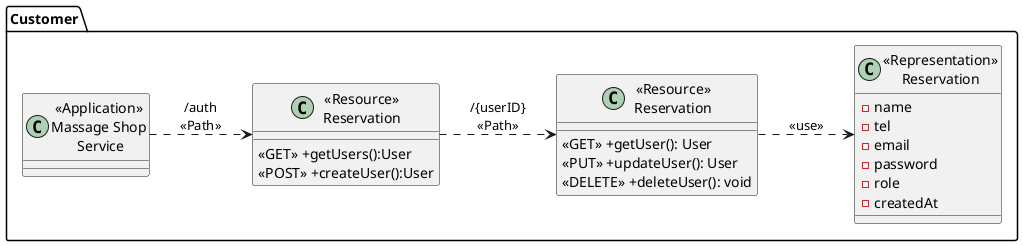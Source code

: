 @startuml MassageShopService
left to right direction
package "Customer"{
    class "<<Application>>\nMassage Shop\n Service" as MassageShopService{}

    class "<<Resource>>\nReservation" as ResourceShops{
        <<GET>> +getUsers():User
        <<POST>> +createUser():User
    }

    class "<<Resource>>\nReservation" as ResourceShop {
        <<GET>> +getUser(): User
        <<PUT>> +updateUser(): User
        <<DELETE>> +deleteUser(): void
    }

    class "<<Representation>>\nReservation" as RepresentationShop {
        -name
        -tel 
        -email
        -password
        -role
        -createdAt
    }

}

MassageShopService ..> ResourceShops:"/auth\n<<Path>>"
ResourceShops ..> ResourceShop: "/{userID}\n<<Path>>"
ResourceShop ..> RepresentationShop: "<<use>>"

@enduml